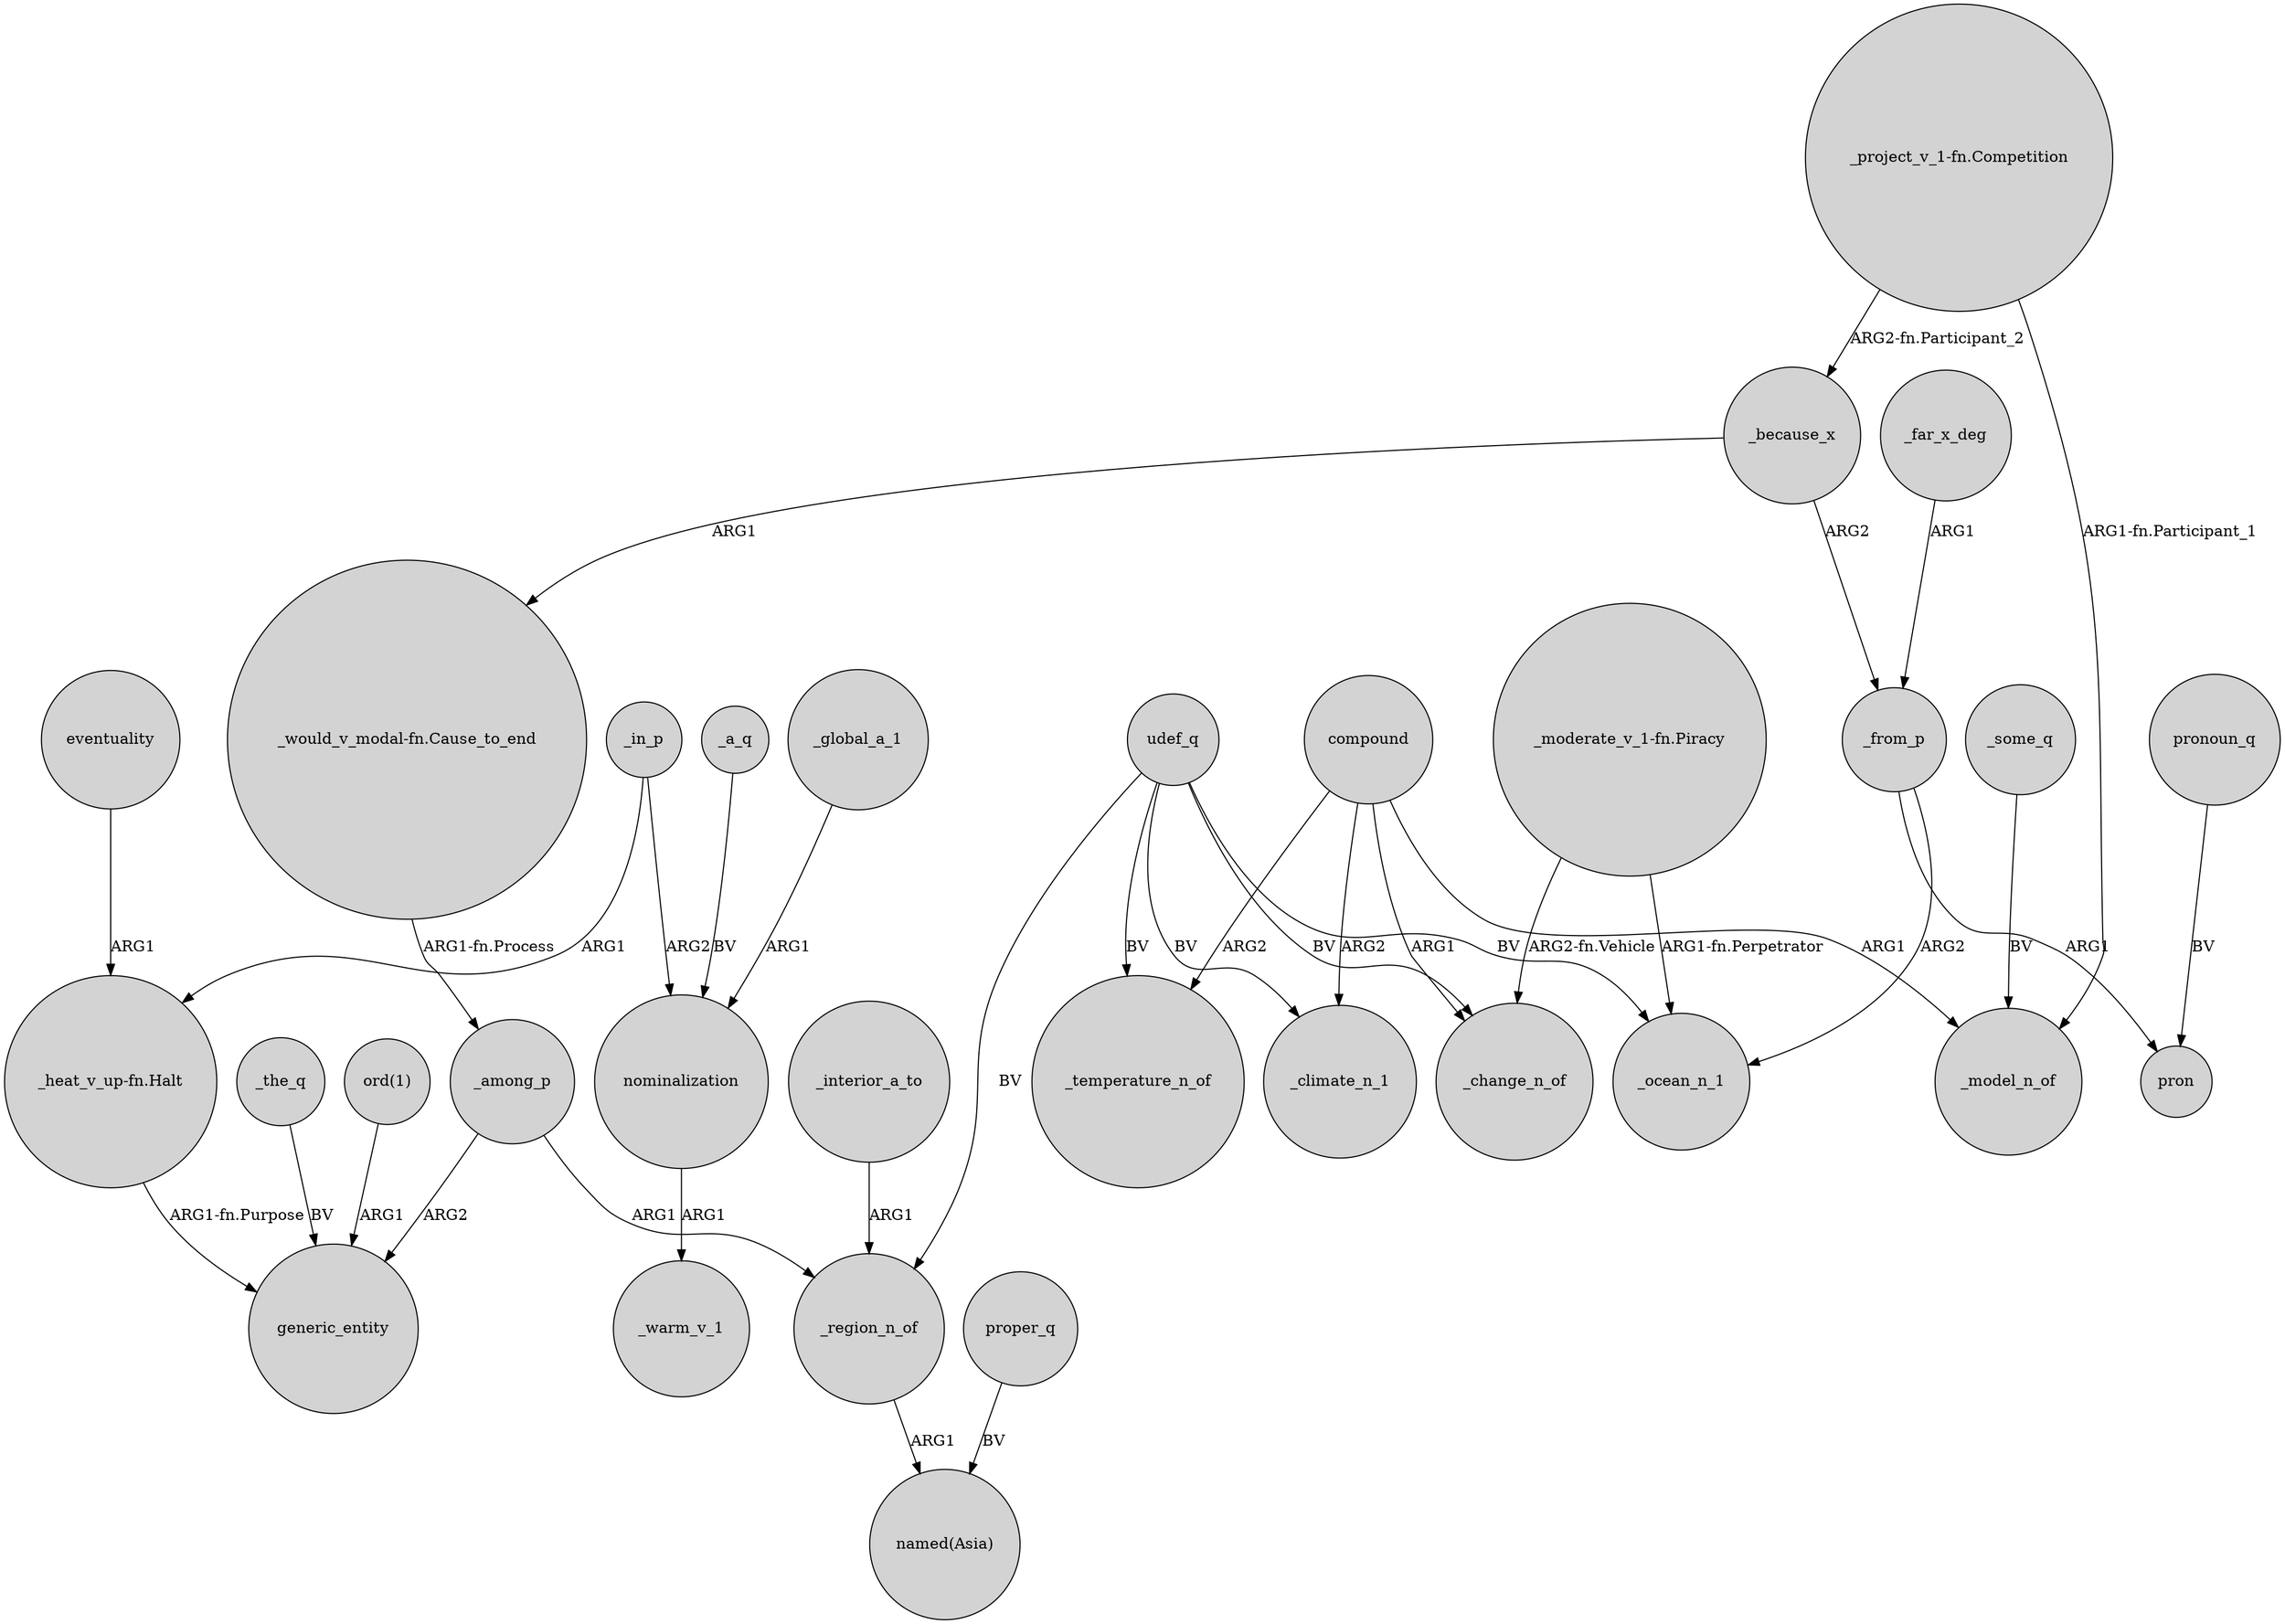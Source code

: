digraph {
	node [shape=circle style=filled]
	_among_p -> generic_entity [label=ARG2]
	udef_q -> _change_n_of [label=BV]
	_region_n_of -> "named(Asia)" [label=ARG1]
	_a_q -> nominalization [label=BV]
	eventuality -> "_heat_v_up-fn.Halt" [label=ARG1]
	compound -> _model_n_of [label=ARG1]
	"ord(1)" -> generic_entity [label=ARG1]
	udef_q -> _region_n_of [label=BV]
	_because_x -> "_would_v_modal-fn.Cause_to_end" [label=ARG1]
	_interior_a_to -> _region_n_of [label=ARG1]
	compound -> _temperature_n_of [label=ARG2]
	_some_q -> _model_n_of [label=BV]
	_far_x_deg -> _from_p [label=ARG1]
	compound -> _climate_n_1 [label=ARG2]
	udef_q -> _temperature_n_of [label=BV]
	udef_q -> _ocean_n_1 [label=BV]
	pronoun_q -> pron [label=BV]
	"_heat_v_up-fn.Halt" -> generic_entity [label="ARG1-fn.Purpose"]
	"_project_v_1-fn.Competition" -> _model_n_of [label="ARG1-fn.Participant_1"]
	"_would_v_modal-fn.Cause_to_end" -> _among_p [label="ARG1-fn.Process"]
	_the_q -> generic_entity [label=BV]
	_in_p -> "_heat_v_up-fn.Halt" [label=ARG1]
	compound -> _change_n_of [label=ARG1]
	_from_p -> pron [label=ARG1]
	"_moderate_v_1-fn.Piracy" -> _ocean_n_1 [label="ARG1-fn.Perpetrator"]
	"_project_v_1-fn.Competition" -> _because_x [label="ARG2-fn.Participant_2"]
	proper_q -> "named(Asia)" [label=BV]
	_among_p -> _region_n_of [label=ARG1]
	"_moderate_v_1-fn.Piracy" -> _change_n_of [label="ARG2-fn.Vehicle"]
	_in_p -> nominalization [label=ARG2]
	_from_p -> _ocean_n_1 [label=ARG2]
	_global_a_1 -> nominalization [label=ARG1]
	udef_q -> _climate_n_1 [label=BV]
	_because_x -> _from_p [label=ARG2]
	nominalization -> _warm_v_1 [label=ARG1]
}

